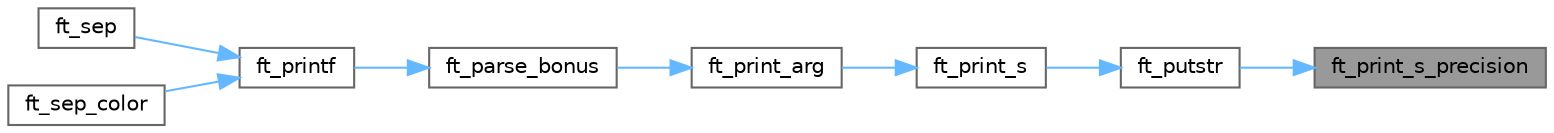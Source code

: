 digraph "ft_print_s_precision"
{
 // LATEX_PDF_SIZE
  bgcolor="transparent";
  edge [fontname=Helvetica,fontsize=10,labelfontname=Helvetica,labelfontsize=10];
  node [fontname=Helvetica,fontsize=10,shape=box,height=0.2,width=0.4];
  rankdir="RL";
  Node1 [id="Node000001",label="ft_print_s_precision",height=0.2,width=0.4,color="gray40", fillcolor="grey60", style="filled", fontcolor="black",tooltip=" "];
  Node1 -> Node2 [id="edge1_Node000001_Node000002",dir="back",color="steelblue1",style="solid",tooltip=" "];
  Node2 [id="Node000002",label="ft_putstr",height=0.2,width=0.4,color="grey40", fillcolor="white", style="filled",URL="$ft__print__s_8c.html#a3fed0c834ab501f0bd7c6d092ab99ca3",tooltip=" "];
  Node2 -> Node3 [id="edge2_Node000002_Node000003",dir="back",color="steelblue1",style="solid",tooltip=" "];
  Node3 [id="Node000003",label="ft_print_s",height=0.2,width=0.4,color="grey40", fillcolor="white", style="filled",URL="$ft__print__s_8c.html#acf40c4e050869e0846efa8be03edc10d",tooltip=" "];
  Node3 -> Node4 [id="edge3_Node000003_Node000004",dir="back",color="steelblue1",style="solid",tooltip=" "];
  Node4 [id="Node000004",label="ft_print_arg",height=0.2,width=0.4,color="grey40", fillcolor="white", style="filled",URL="$ft__parse_8c.html#a2d9453da9f6c76ae7a587cf90a71112d",tooltip=" "];
  Node4 -> Node5 [id="edge4_Node000004_Node000005",dir="back",color="steelblue1",style="solid",tooltip=" "];
  Node5 [id="Node000005",label="ft_parse_bonus",height=0.2,width=0.4,color="grey40", fillcolor="white", style="filled",URL="$ft__parse_8c.html#afacbfd38123418c45a2debb8e30965f1",tooltip=" "];
  Node5 -> Node6 [id="edge5_Node000005_Node000006",dir="back",color="steelblue1",style="solid",tooltip=" "];
  Node6 [id="Node000006",label="ft_printf",height=0.2,width=0.4,color="grey40", fillcolor="white", style="filled",URL="$ft__printf_8c.html#a1ee8ae8a80a7d9141ea5339af8565f2e",tooltip=" "];
  Node6 -> Node7 [id="edge6_Node000006_Node000007",dir="back",color="steelblue1",style="solid",tooltip=" "];
  Node7 [id="Node000007",label="ft_sep",height=0.2,width=0.4,color="grey40", fillcolor="white", style="filled",URL="$ft__sep_8c.html#a568783a7faefb719c354747f316ac800",tooltip=" "];
  Node6 -> Node8 [id="edge7_Node000006_Node000008",dir="back",color="steelblue1",style="solid",tooltip=" "];
  Node8 [id="Node000008",label="ft_sep_color",height=0.2,width=0.4,color="grey40", fillcolor="white", style="filled",URL="$ft__sep_8c.html#a4dad43102d1dc4b9789057e79b40a75e",tooltip=" "];
}
